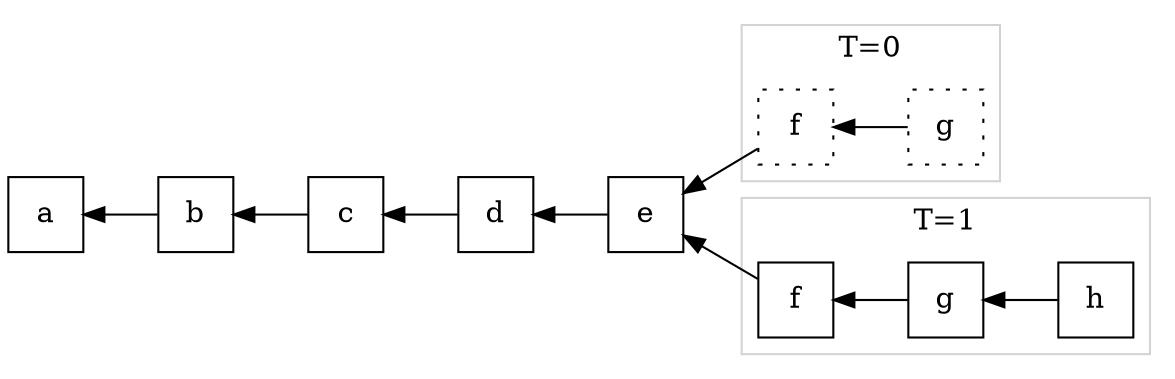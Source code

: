 digraph ValidLocalView {
    rankdir = RL
    color = "lightgrey"

    node [ shape=square ]

    subgraph common_prefix {
        e -> d
        d -> c
        c -> b
        b -> a
    }

    subgraph cluster_rollback_branch {
        label = "T=0"
        node [ style = "dotted" ]

        g0 [ label = "g" ]
        f0 [ label = "f" ]

        g0 -> f0
    }

    subgraph cluster_winning_branch {
        label = "T=1"

        h1 [ label = "h" ]
        g1 [ label = "g" ]
        f1 [ label = "f" ]

        h1 -> g1
        g1 -> f1
    }

    f0 -> e
    f1 -> e
}

